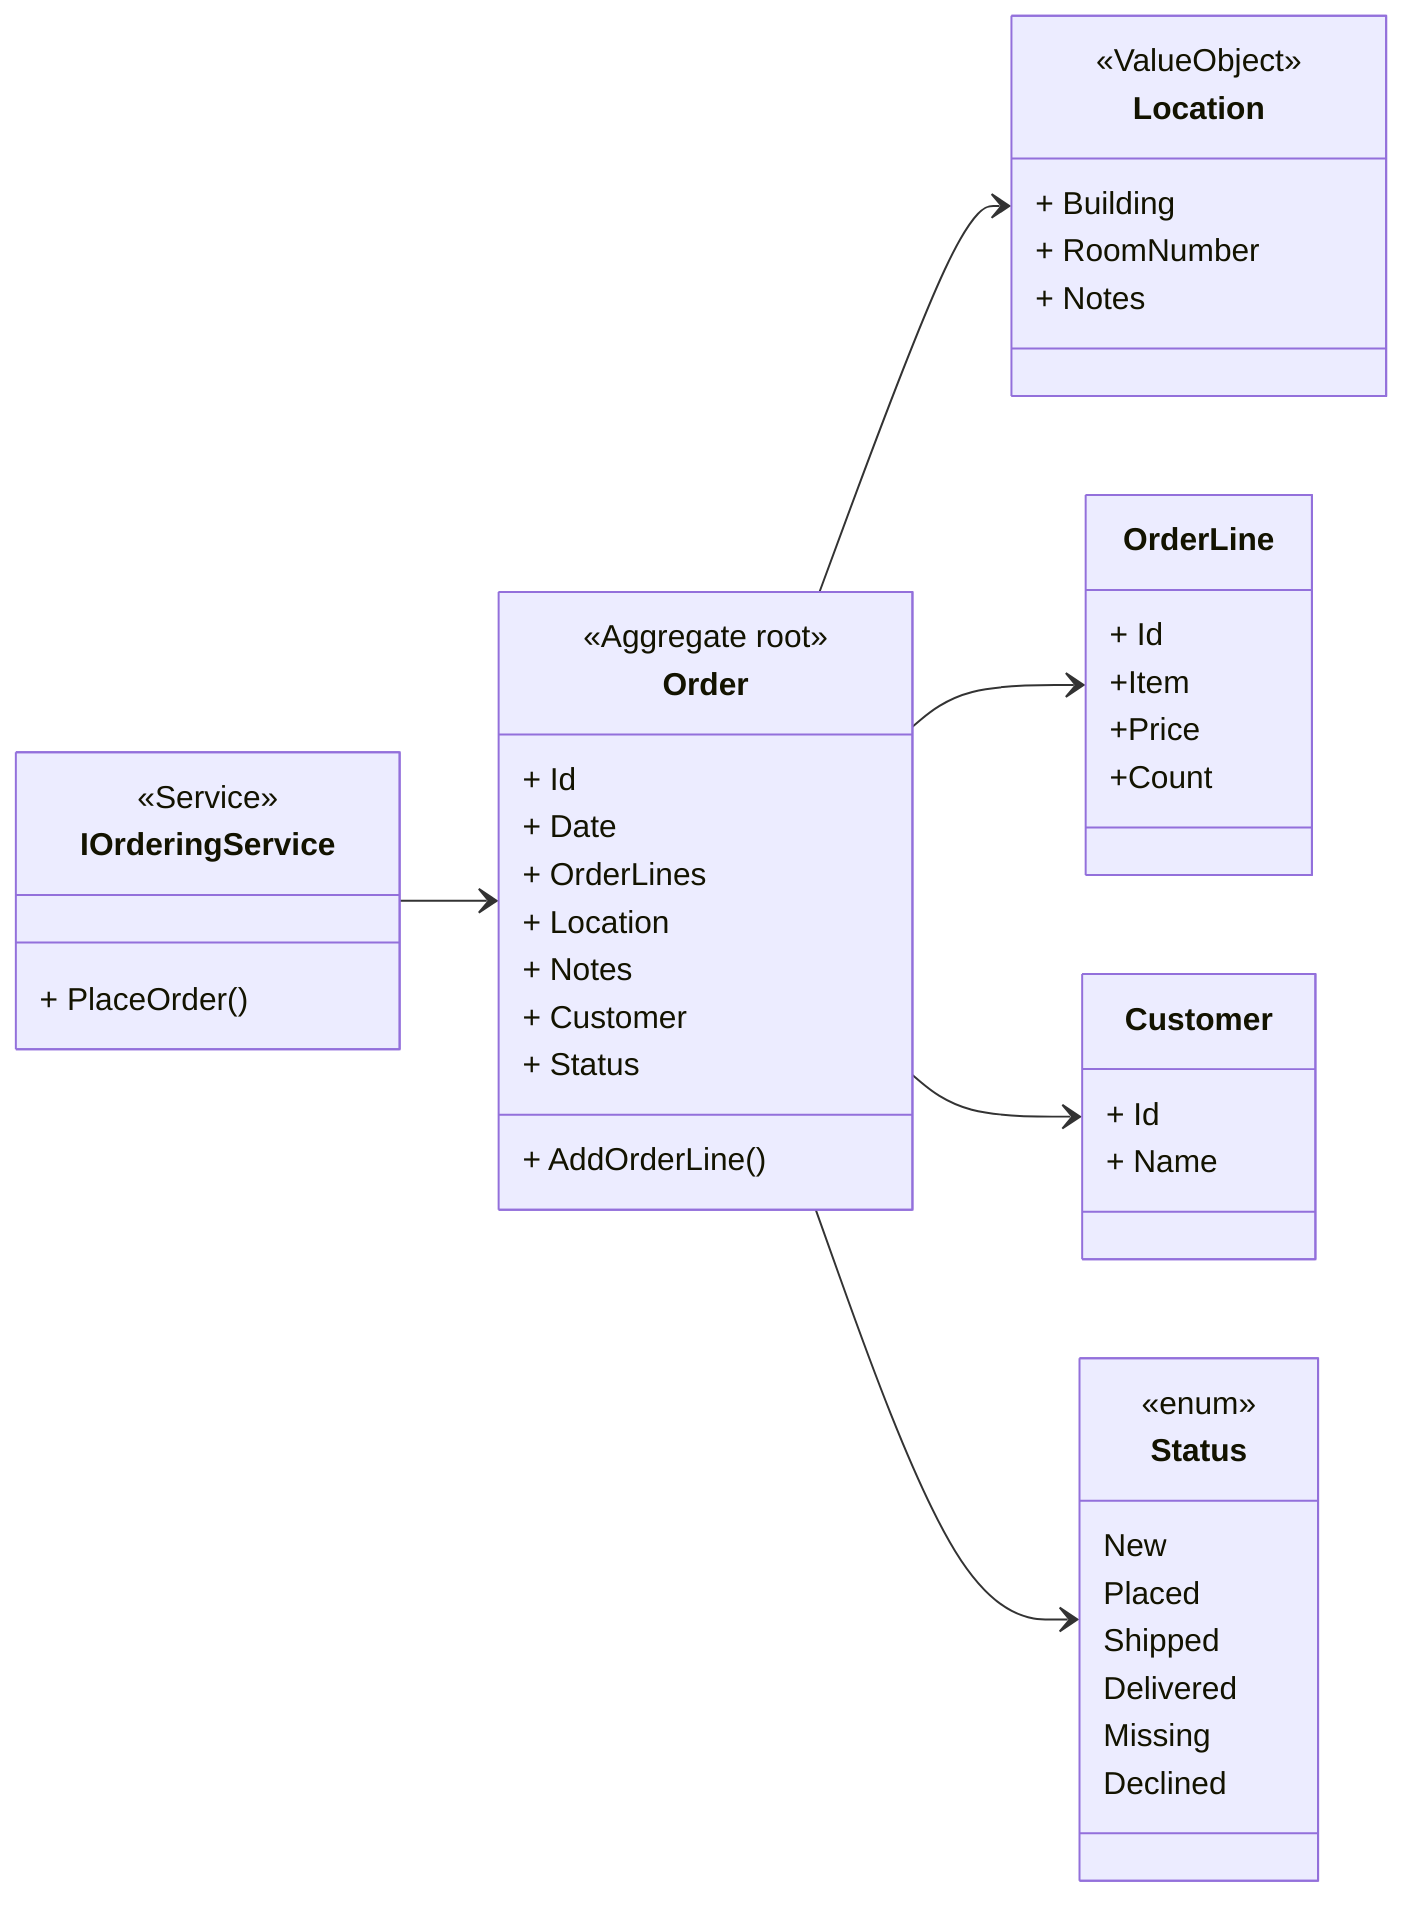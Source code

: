 classDiagram
    direction LR
    class IOrderingService {
        <<Service>>
        + PlaceOrder()
    }
    class Order {
        <<Aggregate root>>
        + Id
        + Date
        + OrderLines
        + Location
        + Notes
        + Customer
        + Status
        + AddOrderLine()
    }

    class OrderLine{
        + Id
        +Item
        +Price
        +Count
    }
    class Location {
        <<ValueObject>>
        + Building
        + RoomNumber
        + Notes
    }
    class Customer {
        + Id
        + Name
    }
    class Status {
        <<enum>>
        New
        Placed
        Shipped
        Delivered
        Missing
        Declined
    }
    IOrderingService --> Order
    Order --> Location
    Order --> OrderLine
    Order --> Customer
    Order --> Status